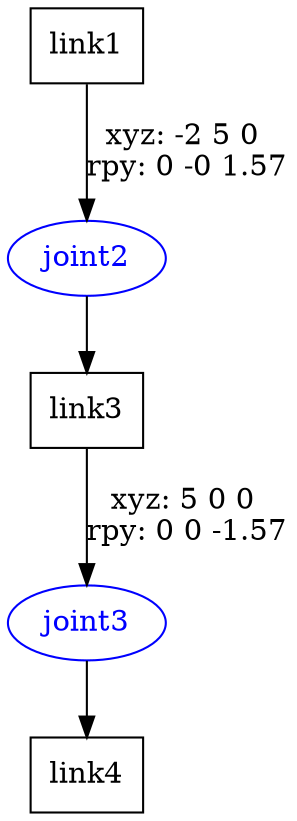 digraph G {
node [shape=box];
"link1" [label="link1"];
"link3" [label="link3"];
"link4" [label="link4"];
node [shape=ellipse, color=blue, fontcolor=blue];
"link1" -> "joint2" [label="xyz: -2 5 0 \nrpy: 0 -0 1.57"]
"joint2" -> "link3"
"link3" -> "joint3" [label="xyz: 5 0 0 \nrpy: 0 0 -1.57"]
"joint3" -> "link4"
}
